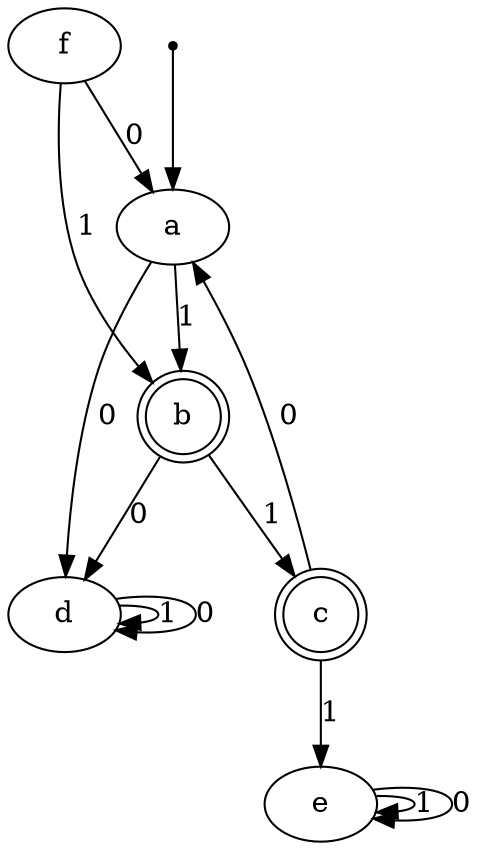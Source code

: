 digraph {
	inic[shape=point];
    inic->a;
    a->b [label="1"];
    a->d [label="0"];
    d->d [label="1"];
    d->d [label="0"];
    b->d [label="0"];
    b->c [label="1"];
    c->e [label="1"];
    e->e [label="1"];
    e->e [label="0"];
    c->a [label="0"];
    f->a [label="0"];
    f->b [label="1"];
    
    c[shape=doublecircle];
    b[shape=doublecircle];
}
